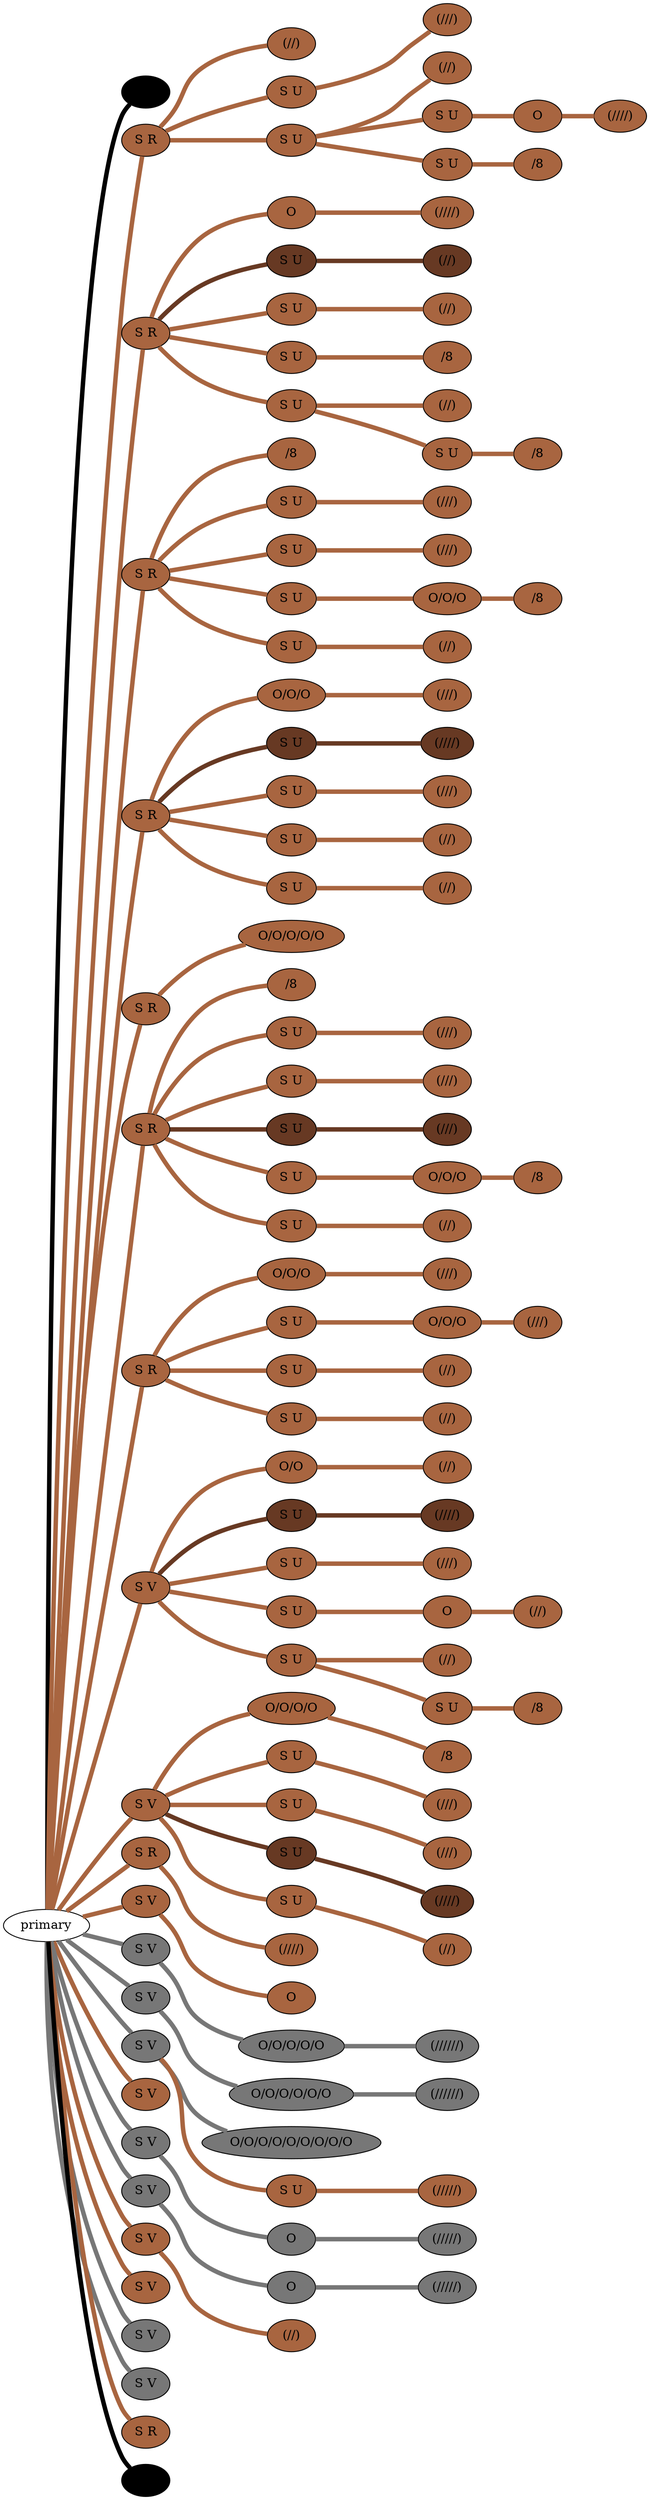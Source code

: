graph {
 graph [rankdir=LR]
"K1" [qtype="pendant_node", pendant_colors="#000000", pendant_ply="", pendant_attach="", pendant_length="", label=" ", style=filled, fillcolor="#000000"]
"primary" -- "K1" [qtype="pendant_link",penwidth=5,color="#000000"]
"1" [qtype="pendant_node", pendant_colors="#A86540", pendant_ply="S", pendant_attach="R", pendant_length="28", label="S R", style=filled, fillcolor="#A86540"]
"primary" -- "1" [qtype="pendant_link",penwidth=5,color="#A86540"]
"1:0" [qtype="knot_node", knot_value="2", knot_type="L", knot_position="15.0", knot_spin="S", label="(//)", style=filled, fillcolor="#A86540"]
"1" -- "1:0" [qtype="knot_link",penwidth=5,color="#A86540"]
"1s1" [qtype="pendant_node", pendant_colors="#A86540", pendant_ply="S", pendant_attach="U", pendant_length="33", label="S U", style=filled, fillcolor="#A86540"]
"1" -- "1s1" [qtype="pendant_link",penwidth=5,color="#A86540"]
"1s1:0" [qtype="knot_node", knot_value="3", knot_type="L", knot_position="13.0", knot_spin="S", label="(///)", style=filled, fillcolor="#A86540"]
"1s1" -- "1s1:0" [qtype="knot_link",penwidth=5,color="#A86540"]
"1s2" [qtype="pendant_node", pendant_colors="#A86540", pendant_ply="S", pendant_attach="U", pendant_length="26", label="S U", style=filled, fillcolor="#A86540"]
"1" -- "1s2" [qtype="pendant_link",penwidth=5,color="#A86540"]
"1s2:0" [qtype="knot_node", knot_value="2", knot_type="L", knot_position="13.5", knot_spin="S", label="(//)", style=filled, fillcolor="#A86540"]
"1s2" -- "1s2:0" [qtype="knot_link",penwidth=5,color="#A86540"]
"1s2s1" [qtype="pendant_node", pendant_colors="#A86540", pendant_ply="S", pendant_attach="U", pendant_length="29", label="S U", style=filled, fillcolor="#A86540"]
"1s2" -- "1s2s1" [qtype="pendant_link",penwidth=5,color="#A86540"]
"1s2s1:0" [qtype="knot_node", knot_value="1", knot_type="S", knot_position="6.0", knot_spin="S", label="O", style=filled, fillcolor="#A86540"]
"1s2s1" -- "1s2s1:0" [qtype="knot_link",penwidth=5,color="#A86540"]
"1s2s1:1" [qtype="knot_node", knot_value="4", knot_type="L", knot_position="13.0", knot_spin="S", label="(////)", style=filled, fillcolor="#A86540"]
"1s2s1:0" -- "1s2s1:1" [qtype="knot_link",penwidth=5,color="#A86540"]
"1s2s2" [qtype="pendant_node", pendant_colors="#A86540,#673923", pendant_ply="S", pendant_attach="U", pendant_length="25", label="S U", style=filled, fillcolor="#A86540"]
"1s2" -- "1s2s2" [qtype="pendant_link",penwidth=5,color="#A86540"]
"1s2s2:0" [qtype="knot_node", knot_value="1", knot_type="E", knot_position="11.0", knot_spin="S", label="/8", style=filled, fillcolor="#A86540"]
"1s2s2" -- "1s2s2:0" [qtype="knot_link",penwidth=5,color="#A86540"]
"2" [qtype="pendant_node", pendant_colors="#A86540", pendant_ply="S", pendant_attach="R", pendant_length="32", label="S R", style=filled, fillcolor="#A86540"]
"primary" -- "2" [qtype="pendant_link",penwidth=5,color="#A86540"]
"2:0" [qtype="knot_node", knot_value="1", knot_type="S", knot_position="7.5", knot_spin="S", label="O", style=filled, fillcolor="#A86540"]
"2" -- "2:0" [qtype="knot_link",penwidth=5,color="#A86540"]
"2:1" [qtype="knot_node", knot_value="4", knot_type="L", knot_position="13.5", knot_spin="S", label="(////)", style=filled, fillcolor="#A86540"]
"2:0" -- "2:1" [qtype="knot_link",penwidth=5,color="#A86540"]
"2s1" [qtype="pendant_node", pendant_colors="#673923", pendant_ply="S", pendant_attach="U", pendant_length="25", label="S U", style=filled, fillcolor="#673923"]
"2" -- "2s1" [qtype="pendant_link",penwidth=5,color="#673923"]
"2s1:0" [qtype="knot_node", knot_value="2", knot_type="L", knot_position="12.0", knot_spin="S", label="(//)", style=filled, fillcolor="#673923"]
"2s1" -- "2s1:0" [qtype="knot_link",penwidth=5,color="#673923"]
"2s2" [qtype="pendant_node", pendant_colors="#A86540", pendant_ply="S", pendant_attach="U", pendant_length="33", label="S U", style=filled, fillcolor="#A86540"]
"2" -- "2s2" [qtype="pendant_link",penwidth=5,color="#A86540"]
"2s2:0" [qtype="knot_node", knot_value="2", knot_type="L", knot_position="14.0", knot_spin="S", label="(//)", style=filled, fillcolor="#A86540"]
"2s2" -- "2s2:0" [qtype="knot_link",penwidth=5,color="#A86540"]
"2s3" [qtype="pendant_node", pendant_colors="#A86540", pendant_ply="S", pendant_attach="U", pendant_length="13", label="S U", style=filled, fillcolor="#A86540"]
"2" -- "2s3" [qtype="pendant_link",penwidth=5,color="#A86540"]
"2s3:0" [qtype="knot_node", knot_value="1", knot_type="E", knot_position="13.5", knot_spin="S", label="/8", style=filled, fillcolor="#A86540"]
"2s3" -- "2s3:0" [qtype="knot_link",penwidth=5,color="#A86540"]
"2s4" [qtype="pendant_node", pendant_colors="#A86540,#673923", pendant_ply="S", pendant_attach="U", pendant_length="26", label="S U", style=filled, fillcolor="#A86540"]
"2" -- "2s4" [qtype="pendant_link",penwidth=5,color="#A86540"]
"2s4:0" [qtype="knot_node", knot_value="2", knot_type="L", knot_position="12.5", knot_spin="S", label="(//)", style=filled, fillcolor="#A86540"]
"2s4" -- "2s4:0" [qtype="knot_link",penwidth=5,color="#A86540"]
"2s4s1" [qtype="pendant_node", pendant_colors="#A86540", pendant_ply="S", pendant_attach="U", pendant_length="25", label="S U", style=filled, fillcolor="#A86540"]
"2s4" -- "2s4s1" [qtype="pendant_link",penwidth=5,color="#A86540"]
"2s4s1:0" [qtype="knot_node", knot_value="1", knot_type="E", knot_position="13.5", knot_spin="S", label="/8", style=filled, fillcolor="#A86540"]
"2s4s1" -- "2s4s1:0" [qtype="knot_link",penwidth=5,color="#A86540"]
"3" [qtype="pendant_node", pendant_colors="#A86540,#673923", pendant_ply="S", pendant_attach="R", pendant_length="27", label="S R", style=filled, fillcolor="#A86540"]
"primary" -- "3" [qtype="pendant_link",penwidth=5,color="#A86540"]
"3:0" [qtype="knot_node", knot_value="1", knot_type="E", knot_position="13.5", knot_spin="S", label="/8", style=filled, fillcolor="#A86540"]
"3" -- "3:0" [qtype="knot_link",penwidth=5,color="#A86540"]
"3s1" [qtype="pendant_node", pendant_colors="#A86540", pendant_ply="S", pendant_attach="U", pendant_length="34", label="S U", style=filled, fillcolor="#A86540"]
"3" -- "3s1" [qtype="pendant_link",penwidth=5,color="#A86540"]
"3s1:0" [qtype="knot_node", knot_value="3", knot_type="L", knot_position="13.0", knot_spin="S", label="(///)", style=filled, fillcolor="#A86540"]
"3s1" -- "3s1:0" [qtype="knot_link",penwidth=5,color="#A86540"]
"3s2" [qtype="pendant_node", pendant_colors="#A86540", pendant_ply="S", pendant_attach="U", pendant_length="28", label="S U", style=filled, fillcolor="#A86540"]
"3" -- "3s2" [qtype="pendant_link",penwidth=5,color="#A86540"]
"3s2:0" [qtype="knot_node", knot_value="3", knot_type="L", knot_position="13.5", knot_spin="S", label="(///)", style=filled, fillcolor="#A86540"]
"3s2" -- "3s2:0" [qtype="knot_link",penwidth=5,color="#A86540"]
"3s3" [qtype="pendant_node", pendant_colors="#A86540", pendant_ply="S", pendant_attach="U", pendant_length="31", label="S U", style=filled, fillcolor="#A86540"]
"3" -- "3s3" [qtype="pendant_link",penwidth=5,color="#A86540"]
"3s3:0" [qtype="knot_node", knot_value="3", knot_type="S", knot_position="7.0", knot_spin="S", label="O/O/O", style=filled, fillcolor="#A86540"]
"3s3" -- "3s3:0" [qtype="knot_link",penwidth=5,color="#A86540"]
"3s3:1" [qtype="knot_node", knot_value="1", knot_type="E", knot_position="13.0", knot_spin="S", label="/8", style=filled, fillcolor="#A86540"]
"3s3:0" -- "3s3:1" [qtype="knot_link",penwidth=5,color="#A86540"]
"3s4" [qtype="pendant_node", pendant_colors="#A86540", pendant_ply="S", pendant_attach="U", pendant_length="27", label="S U", style=filled, fillcolor="#A86540"]
"3" -- "3s4" [qtype="pendant_link",penwidth=5,color="#A86540"]
"3s4:0" [qtype="knot_node", knot_value="2", knot_type="L", knot_position="13.5", knot_spin="S", label="(//)", style=filled, fillcolor="#A86540"]
"3s4" -- "3s4:0" [qtype="knot_link",penwidth=5,color="#A86540"]
"4" [qtype="pendant_node", pendant_colors="#A86540", pendant_ply="S", pendant_attach="R", pendant_length="29", label="S R", style=filled, fillcolor="#A86540"]
"primary" -- "4" [qtype="pendant_link",penwidth=5,color="#A86540"]
"4:0" [qtype="knot_node", knot_value="3", knot_type="S", knot_position="7.5", knot_spin="S", label="O/O/O", style=filled, fillcolor="#A86540"]
"4" -- "4:0" [qtype="knot_link",penwidth=5,color="#A86540"]
"4:1" [qtype="knot_node", knot_value="3", knot_type="L", knot_position="14.0", knot_spin="S", label="(///)", style=filled, fillcolor="#A86540"]
"4:0" -- "4:1" [qtype="knot_link",penwidth=5,color="#A86540"]
"4s1" [qtype="pendant_node", pendant_colors="#673923", pendant_ply="S", pendant_attach="U", pendant_length="30", label="S U", style=filled, fillcolor="#673923"]
"4" -- "4s1" [qtype="pendant_link",penwidth=5,color="#673923"]
"4s1:0" [qtype="knot_node", knot_value="4", knot_type="L", knot_position="12.0", knot_spin="S", label="(////)", style=filled, fillcolor="#673923"]
"4s1" -- "4s1:0" [qtype="knot_link",penwidth=5,color="#673923"]
"4s2" [qtype="pendant_node", pendant_colors="#A86540", pendant_ply="S", pendant_attach="U", pendant_length="31", label="S U", style=filled, fillcolor="#A86540"]
"4" -- "4s2" [qtype="pendant_link",penwidth=5,color="#A86540"]
"4s2:0" [qtype="knot_node", knot_value="3", knot_type="L", knot_position="12.5", knot_spin="S", label="(///)", style=filled, fillcolor="#A86540"]
"4s2" -- "4s2:0" [qtype="knot_link",penwidth=5,color="#A86540"]
"4s3" [qtype="pendant_node", pendant_colors="#A86540", pendant_ply="S", pendant_attach="U", pendant_length="29", label="S U", style=filled, fillcolor="#A86540"]
"4" -- "4s3" [qtype="pendant_link",penwidth=5,color="#A86540"]
"4s3:0" [qtype="knot_node", knot_value="2", knot_type="L", knot_position="13.5", knot_spin="S", label="(//)", style=filled, fillcolor="#A86540"]
"4s3" -- "4s3:0" [qtype="knot_link",penwidth=5,color="#A86540"]
"4s4" [qtype="pendant_node", pendant_colors="#A86540", pendant_ply="S", pendant_attach="U", pendant_length="25", label="S U", style=filled, fillcolor="#A86540"]
"4" -- "4s4" [qtype="pendant_link",penwidth=5,color="#A86540"]
"4s4:0" [qtype="knot_node", knot_value="2", knot_type="L", knot_position="13.0", knot_spin="S", label="(//)", style=filled, fillcolor="#A86540"]
"4s4" -- "4s4:0" [qtype="knot_link",penwidth=5,color="#A86540"]
"5" [qtype="pendant_node", pendant_colors="#A86540,#673923", pendant_ply="S", pendant_attach="R", pendant_length="27", label="S R", style=filled, fillcolor="#A86540"]
"primary" -- "5" [qtype="pendant_link",penwidth=5,color="#A86540"]
"5:0" [qtype="knot_node", knot_value="5", knot_type="S", knot_position="7.0", knot_spin="S", label="O/O/O/O/O", style=filled, fillcolor="#A86540"]
"5" -- "5:0" [qtype="knot_link",penwidth=5,color="#A86540"]
"6" [qtype="pendant_node", pendant_colors="#A86540,#673923", pendant_ply="S", pendant_attach="R", pendant_length="27", label="S R", style=filled, fillcolor="#A86540"]
"primary" -- "6" [qtype="pendant_link",penwidth=5,color="#A86540"]
"6:0" [qtype="knot_node", knot_value="1", knot_type="E", knot_position="15.5", knot_spin="S", label="/8", style=filled, fillcolor="#A86540"]
"6" -- "6:0" [qtype="knot_link",penwidth=5,color="#A86540"]
"6s1" [qtype="pendant_node", pendant_colors="#A86540,#673923", pendant_ply="S", pendant_attach="U", pendant_length="31", label="S U", style=filled, fillcolor="#A86540"]
"6" -- "6s1" [qtype="pendant_link",penwidth=5,color="#A86540"]
"6s1:0" [qtype="knot_node", knot_value="3", knot_type="L", knot_position="12.5", knot_spin="S", label="(///)", style=filled, fillcolor="#A86540"]
"6s1" -- "6s1:0" [qtype="knot_link",penwidth=5,color="#A86540"]
"6s2" [qtype="pendant_node", pendant_colors="#A86540", pendant_ply="S", pendant_attach="U", pendant_length="40", label="S U", style=filled, fillcolor="#A86540"]
"6" -- "6s2" [qtype="pendant_link",penwidth=5,color="#A86540"]
"6s2:0" [qtype="knot_node", knot_value="3", knot_type="L", knot_position="13.5", knot_spin="S", label="(///)", style=filled, fillcolor="#A86540"]
"6s2" -- "6s2:0" [qtype="knot_link",penwidth=5,color="#A86540"]
"6s3" [qtype="pendant_node", pendant_colors="#673923", pendant_ply="S", pendant_attach="U", pendant_length="33", label="S U", style=filled, fillcolor="#673923"]
"6" -- "6s3" [qtype="pendant_link",penwidth=5,color="#673923"]
"6s3:0" [qtype="knot_node", knot_value="3", knot_type="L", knot_position="13.5", knot_spin="S", label="(///)", style=filled, fillcolor="#673923"]
"6s3" -- "6s3:0" [qtype="knot_link",penwidth=5,color="#673923"]
"6s4" [qtype="pendant_node", pendant_colors="#A86540,#673923", pendant_ply="S", pendant_attach="U", pendant_length="36", label="S U", style=filled, fillcolor="#A86540"]
"6" -- "6s4" [qtype="pendant_link",penwidth=5,color="#A86540"]
"6s4:0" [qtype="knot_node", knot_value="3", knot_type="S", knot_position="6.0", knot_spin="S", label="O/O/O", style=filled, fillcolor="#A86540"]
"6s4" -- "6s4:0" [qtype="knot_link",penwidth=5,color="#A86540"]
"6s4:1" [qtype="knot_node", knot_value="1", knot_type="E", knot_position="12.5", knot_spin="S", label="/8", style=filled, fillcolor="#A86540"]
"6s4:0" -- "6s4:1" [qtype="knot_link",penwidth=5,color="#A86540"]
"6s5" [qtype="pendant_node", pendant_colors="#A86540", pendant_ply="S", pendant_attach="U", pendant_length="27", label="S U", style=filled, fillcolor="#A86540"]
"6" -- "6s5" [qtype="pendant_link",penwidth=5,color="#A86540"]
"6s5:0" [qtype="knot_node", knot_value="2", knot_type="L", knot_position="13.5", knot_spin="S", label="(//)", style=filled, fillcolor="#A86540"]
"6s5" -- "6s5:0" [qtype="knot_link",penwidth=5,color="#A86540"]
"7" [qtype="pendant_node", pendant_colors="#A86540", pendant_ply="S", pendant_attach="R", pendant_length="35", label="S R", style=filled, fillcolor="#A86540"]
"primary" -- "7" [qtype="pendant_link",penwidth=5,color="#A86540"]
"7:0" [qtype="knot_node", knot_value="3", knot_type="S", knot_position="6.5", knot_spin="S", label="O/O/O", style=filled, fillcolor="#A86540"]
"7" -- "7:0" [qtype="knot_link",penwidth=5,color="#A86540"]
"7:1" [qtype="knot_node", knot_value="3", knot_type="L", knot_position="14.5", knot_spin="S", label="(///)", style=filled, fillcolor="#A86540"]
"7:0" -- "7:1" [qtype="knot_link",penwidth=5,color="#A86540"]
"7s1" [qtype="pendant_node", pendant_colors="#A86540", pendant_ply="S", pendant_attach="U", pendant_length="28", label="S U", style=filled, fillcolor="#A86540"]
"7" -- "7s1" [qtype="pendant_link",penwidth=5,color="#A86540"]
"7s1:0" [qtype="knot_node", knot_value="3", knot_type="S", knot_position="5.5", knot_spin="S", label="O/O/O", style=filled, fillcolor="#A86540"]
"7s1" -- "7s1:0" [qtype="knot_link",penwidth=5,color="#A86540"]
"7s1:1" [qtype="knot_node", knot_value="3", knot_type="L", knot_position="14.0", knot_spin="S", label="(///)", style=filled, fillcolor="#A86540"]
"7s1:0" -- "7s1:1" [qtype="knot_link",penwidth=5,color="#A86540"]
"7s2" [qtype="pendant_node", pendant_colors="#A86540", pendant_ply="S", pendant_attach="U", pendant_length="32", label="S U", style=filled, fillcolor="#A86540"]
"7" -- "7s2" [qtype="pendant_link",penwidth=5,color="#A86540"]
"7s2:0" [qtype="knot_node", knot_value="2", knot_type="L", knot_position="13.5", knot_spin="S", label="(//)", style=filled, fillcolor="#A86540"]
"7s2" -- "7s2:0" [qtype="knot_link",penwidth=5,color="#A86540"]
"7s3" [qtype="pendant_node", pendant_colors="#A86540", pendant_ply="S", pendant_attach="U", pendant_length="26", label="S U", style=filled, fillcolor="#A86540"]
"7" -- "7s3" [qtype="pendant_link",penwidth=5,color="#A86540"]
"7s3:0" [qtype="knot_node", knot_value="2", knot_type="L", knot_position="13.5", knot_spin="S", label="(//)", style=filled, fillcolor="#A86540"]
"7s3" -- "7s3:0" [qtype="knot_link",penwidth=5,color="#A86540"]
"8" [qtype="pendant_node", pendant_colors="#A86540", pendant_ply="S", pendant_attach="V", pendant_length="40", label="S V", style=filled, fillcolor="#A86540"]
"primary" -- "8" [qtype="pendant_link",penwidth=5,color="#A86540"]
"8:0" [qtype="knot_node", knot_value="2", knot_type="S", knot_position="7.5", knot_spin="S", label="O/O", style=filled, fillcolor="#A86540"]
"8" -- "8:0" [qtype="knot_link",penwidth=5,color="#A86540"]
"8:1" [qtype="knot_node", knot_value="2", knot_type="L", knot_position="15.0", knot_spin="S", label="(//)", style=filled, fillcolor="#A86540"]
"8:0" -- "8:1" [qtype="knot_link",penwidth=5,color="#A86540"]
"8s1" [qtype="pendant_node", pendant_colors="#673923", pendant_ply="S", pendant_attach="U", pendant_length="18", label="S U", style=filled, fillcolor="#673923"]
"8" -- "8s1" [qtype="pendant_link",penwidth=5,color="#673923"]
"8s1:0" [qtype="knot_node", knot_value="4", knot_type="L", knot_position="13.0", knot_spin="S", label="(////)", style=filled, fillcolor="#673923"]
"8s1" -- "8s1:0" [qtype="knot_link",penwidth=5,color="#673923"]
"8s2" [qtype="pendant_node", pendant_colors="#A86540", pendant_ply="S", pendant_attach="U", pendant_length="33", label="S U", style=filled, fillcolor="#A86540"]
"8" -- "8s2" [qtype="pendant_link",penwidth=5,color="#A86540"]
"8s2:0" [qtype="knot_node", knot_value="3", knot_type="L", knot_position="14.0", knot_spin="S", label="(///)", style=filled, fillcolor="#A86540"]
"8s2" -- "8s2:0" [qtype="knot_link",penwidth=5,color="#A86540"]
"8s3" [qtype="pendant_node", pendant_colors="#A86540", pendant_ply="S", pendant_attach="U", pendant_length="26", label="S U", style=filled, fillcolor="#A86540"]
"8" -- "8s3" [qtype="pendant_link",penwidth=5,color="#A86540"]
"8s3:0" [qtype="knot_node", knot_value="1", knot_type="S", knot_position="7.0", knot_spin="S", label="O", style=filled, fillcolor="#A86540"]
"8s3" -- "8s3:0" [qtype="knot_link",penwidth=5,color="#A86540"]
"8s3:1" [qtype="knot_node", knot_value="2", knot_type="L", knot_position="14.5", knot_spin="S", label="(//)", style=filled, fillcolor="#A86540"]
"8s3:0" -- "8s3:1" [qtype="knot_link",penwidth=5,color="#A86540"]
"8s4" [qtype="pendant_node", pendant_colors="#A86540", pendant_ply="S", pendant_attach="U", pendant_length="26", label="S U", style=filled, fillcolor="#A86540"]
"8" -- "8s4" [qtype="pendant_link",penwidth=5,color="#A86540"]
"8s4:0" [qtype="knot_node", knot_value="2", knot_type="L", knot_position="13.0", knot_spin="S", label="(//)", style=filled, fillcolor="#A86540"]
"8s4" -- "8s4:0" [qtype="knot_link",penwidth=5,color="#A86540"]
"8s4s1" [qtype="pendant_node", pendant_colors="#A86540,#673923", pendant_ply="S", pendant_attach="U", pendant_length="26", label="S U", style=filled, fillcolor="#A86540"]
"8s4" -- "8s4s1" [qtype="pendant_link",penwidth=5,color="#A86540"]
"8s4s1:0" [qtype="knot_node", knot_value="1", knot_type="E", knot_position="15.0", knot_spin="S", label="/8", style=filled, fillcolor="#A86540"]
"8s4s1" -- "8s4s1:0" [qtype="knot_link",penwidth=5,color="#A86540"]
"9" [qtype="pendant_node", pendant_colors="#A86540", pendant_ply="S", pendant_attach="V", pendant_length="38", label="S V", style=filled, fillcolor="#A86540"]
"primary" -- "9" [qtype="pendant_link",penwidth=5,color="#A86540"]
"9:0" [qtype="knot_node", knot_value="4", knot_type="S", knot_position="8.0", knot_spin="S", label="O/O/O/O", style=filled, fillcolor="#A86540"]
"9" -- "9:0" [qtype="knot_link",penwidth=5,color="#A86540"]
"9:1" [qtype="knot_node", knot_value="1", knot_type="E", knot_position="15.5", knot_spin="S", label="/8", style=filled, fillcolor="#A86540"]
"9:0" -- "9:1" [qtype="knot_link",penwidth=5,color="#A86540"]
"9s1" [qtype="pendant_node", pendant_colors="#A86540", pendant_ply="S", pendant_attach="U", pendant_length="21", label="S U", style=filled, fillcolor="#A86540"]
"9" -- "9s1" [qtype="pendant_link",penwidth=5,color="#A86540"]
"9s1:0" [qtype="knot_node", knot_value="3", knot_type="L", knot_position="14.5", knot_spin="S", label="(///)", style=filled, fillcolor="#A86540"]
"9s1" -- "9s1:0" [qtype="knot_link",penwidth=5,color="#A86540"]
"9s2" [qtype="pendant_node", pendant_colors="#A86540", pendant_ply="S", pendant_attach="U", pendant_length="32", label="S U", style=filled, fillcolor="#A86540"]
"9" -- "9s2" [qtype="pendant_link",penwidth=5,color="#A86540"]
"9s2:0" [qtype="knot_node", knot_value="3", knot_type="L", knot_position="13.5", knot_spin="S", label="(///)", style=filled, fillcolor="#A86540"]
"9s2" -- "9s2:0" [qtype="knot_link",penwidth=5,color="#A86540"]
"9s3" [qtype="pendant_node", pendant_colors="#673923", pendant_ply="S", pendant_attach="U", pendant_length="31", label="S U", style=filled, fillcolor="#673923"]
"9" -- "9s3" [qtype="pendant_link",penwidth=5,color="#673923"]
"9s3:0" [qtype="knot_node", knot_value="4", knot_type="L", knot_position="14.0", knot_spin="S", label="(////)", style=filled, fillcolor="#673923"]
"9s3" -- "9s3:0" [qtype="knot_link",penwidth=5,color="#673923"]
"9s4" [qtype="pendant_node", pendant_colors="#A86540", pendant_ply="S", pendant_attach="U", pendant_length="27", label="S U", style=filled, fillcolor="#A86540"]
"9" -- "9s4" [qtype="pendant_link",penwidth=5,color="#A86540"]
"9s4:0" [qtype="knot_node", knot_value="2", knot_type="L", knot_position="14.0", knot_spin="S", label="(//)", style=filled, fillcolor="#A86540"]
"9s4" -- "9s4:0" [qtype="knot_link",penwidth=5,color="#A86540"]
"10" [qtype="pendant_node", pendant_colors="#A86540", pendant_ply="S", pendant_attach="R", pendant_length="29", label="S R", style=filled, fillcolor="#A86540"]
"primary" -- "10" [qtype="pendant_link",penwidth=5,color="#A86540"]
"10:0" [qtype="knot_node", knot_value="4", knot_type="L", knot_position="12.0", knot_spin="S", label="(////)", style=filled, fillcolor="#A86540"]
"10" -- "10:0" [qtype="knot_link",penwidth=5,color="#A86540"]
"11" [qtype="pendant_node", pendant_colors="#A86540,#777777", pendant_ply="S", pendant_attach="V", pendant_length="32", label="S V", style=filled, fillcolor="#A86540"]
"primary" -- "11" [qtype="pendant_link",penwidth=5,color="#A86540"]
"11:0" [qtype="knot_node", knot_value="1", knot_type="S", knot_position="5.0", knot_spin="S", label="O", style=filled, fillcolor="#A86540"]
"11" -- "11:0" [qtype="knot_link",penwidth=5,color="#A86540"]
"12" [qtype="pendant_node", pendant_colors="#777777", pendant_ply="S", pendant_attach="V", pendant_length="19", label="S V", style=filled, fillcolor="#777777"]
"primary" -- "12" [qtype="pendant_link",penwidth=5,color="#777777"]
"12:0" [qtype="knot_node", knot_value="5", knot_type="S", knot_position="5.0", knot_spin="S", label="O/O/O/O/O", style=filled, fillcolor="#777777"]
"12" -- "12:0" [qtype="knot_link",penwidth=5,color="#777777"]
"12:1" [qtype="knot_node", knot_value="6", knot_type="L", knot_position="10.5", knot_spin="S", label="(//////)", style=filled, fillcolor="#777777"]
"12:0" -- "12:1" [qtype="knot_link",penwidth=5,color="#777777"]
"13" [qtype="pendant_node", pendant_colors="#777777", pendant_ply="S", pendant_attach="V", pendant_length="19", label="S V", style=filled, fillcolor="#777777"]
"primary" -- "13" [qtype="pendant_link",penwidth=5,color="#777777"]
"13:0" [qtype="knot_node", knot_value="6", knot_type="S", knot_position="5.5", knot_spin="S", label="O/O/O/O/O/O", style=filled, fillcolor="#777777"]
"13" -- "13:0" [qtype="knot_link",penwidth=5,color="#777777"]
"13:1" [qtype="knot_node", knot_value="6", knot_type="L", knot_position="9.5", knot_spin="S", label="(//////)", style=filled, fillcolor="#777777"]
"13:0" -- "13:1" [qtype="knot_link",penwidth=5,color="#777777"]
"14" [qtype="pendant_node", pendant_colors="#777777", pendant_ply="S", pendant_attach="V", pendant_length="23", label="S V", style=filled, fillcolor="#777777"]
"primary" -- "14" [qtype="pendant_link",penwidth=5,color="#777777"]
"14:0" [qtype="knot_node", knot_value="9", knot_type="S", knot_position="5.5", knot_spin="S", label="O/O/O/O/O/O/O/O/O", style=filled, fillcolor="#777777"]
"14" -- "14:0" [qtype="knot_link",penwidth=5,color="#777777"]
"14s1" [qtype="pendant_node", pendant_colors="#A86540", pendant_ply="S", pendant_attach="U", pendant_length="29", label="S U", style=filled, fillcolor="#A86540"]
"14" -- "14s1" [qtype="pendant_link",penwidth=5,color="#A86540"]
"14s1:0" [qtype="knot_node", knot_value="5", knot_type="L", knot_position="11.5", knot_spin="S", label="(/////)", style=filled, fillcolor="#A86540"]
"14s1" -- "14s1:0" [qtype="knot_link",penwidth=5,color="#A86540"]
"15" [qtype="pendant_node", pendant_colors="#A86540", pendant_ply="S", pendant_attach="V", pendant_length="24", label="S V", style=filled, fillcolor="#A86540"]
"primary" -- "15" [qtype="pendant_link",penwidth=5,color="#A86540"]
"16" [qtype="pendant_node", pendant_colors="#777777", pendant_ply="S", pendant_attach="V", pendant_length="24", label="S V", style=filled, fillcolor="#777777"]
"primary" -- "16" [qtype="pendant_link",penwidth=5,color="#777777"]
"16:0" [qtype="knot_node", knot_value="1", knot_type="S", knot_position="5.5", knot_spin="S", label="O", style=filled, fillcolor="#777777"]
"16" -- "16:0" [qtype="knot_link",penwidth=5,color="#777777"]
"16:1" [qtype="knot_node", knot_value="5", knot_type="L", knot_position="13.0", knot_spin="S", label="(/////)", style=filled, fillcolor="#777777"]
"16:0" -- "16:1" [qtype="knot_link",penwidth=5,color="#777777"]
"17" [qtype="pendant_node", pendant_colors="#777777", pendant_ply="S", pendant_attach="V", pendant_length="24", label="S V", style=filled, fillcolor="#777777"]
"primary" -- "17" [qtype="pendant_link",penwidth=5,color="#777777"]
"17:0" [qtype="knot_node", knot_value="1", knot_type="S", knot_position="6.0", knot_spin="S", label="O", style=filled, fillcolor="#777777"]
"17" -- "17:0" [qtype="knot_link",penwidth=5,color="#777777"]
"17:1" [qtype="knot_node", knot_value="5", knot_type="L", knot_position="13.5", knot_spin="S", label="(/////)", style=filled, fillcolor="#777777"]
"17:0" -- "17:1" [qtype="knot_link",penwidth=5,color="#777777"]
"18" [qtype="pendant_node", pendant_colors="#A86540", pendant_ply="S", pendant_attach="V", pendant_length="30", label="S V", style=filled, fillcolor="#A86540"]
"primary" -- "18" [qtype="pendant_link",penwidth=5,color="#A86540"]
"18:0" [qtype="knot_node", knot_value="2", knot_type="L", knot_position="15.0", knot_spin="S", label="(//)", style=filled, fillcolor="#A86540"]
"18" -- "18:0" [qtype="knot_link",penwidth=5,color="#A86540"]
"19" [qtype="pendant_node", pendant_colors="#A86540", pendant_ply="S", pendant_attach="V", pendant_length="15", label="S V", style=filled, fillcolor="#A86540"]
"primary" -- "19" [qtype="pendant_link",penwidth=5,color="#A86540"]
"20" [qtype="pendant_node", pendant_colors="#777777", pendant_ply="S", pendant_attach="V", pendant_length="33", label="S V", style=filled, fillcolor="#777777"]
"primary" -- "20" [qtype="pendant_link",penwidth=5,color="#777777"]
"21" [qtype="pendant_node", pendant_colors="#777777", pendant_ply="S", pendant_attach="V", pendant_length="35", label="S V", style=filled, fillcolor="#777777"]
"primary" -- "21" [qtype="pendant_link",penwidth=5,color="#777777"]
"22" [qtype="pendant_node", pendant_colors="#A86540", pendant_ply="S", pendant_attach="R", pendant_length="43", label="S R", style=filled, fillcolor="#A86540"]
"primary" -- "22" [qtype="pendant_link",penwidth=5,color="#A86540"]
"K2" [qtype="pendant_node", pendant_colors="#000000", pendant_ply="", pendant_attach="", pendant_length="", label=" ", style=filled, fillcolor="#000000"]
"primary" -- "K2" [qtype="pendant_link",penwidth=5,color="#000000"]
}
